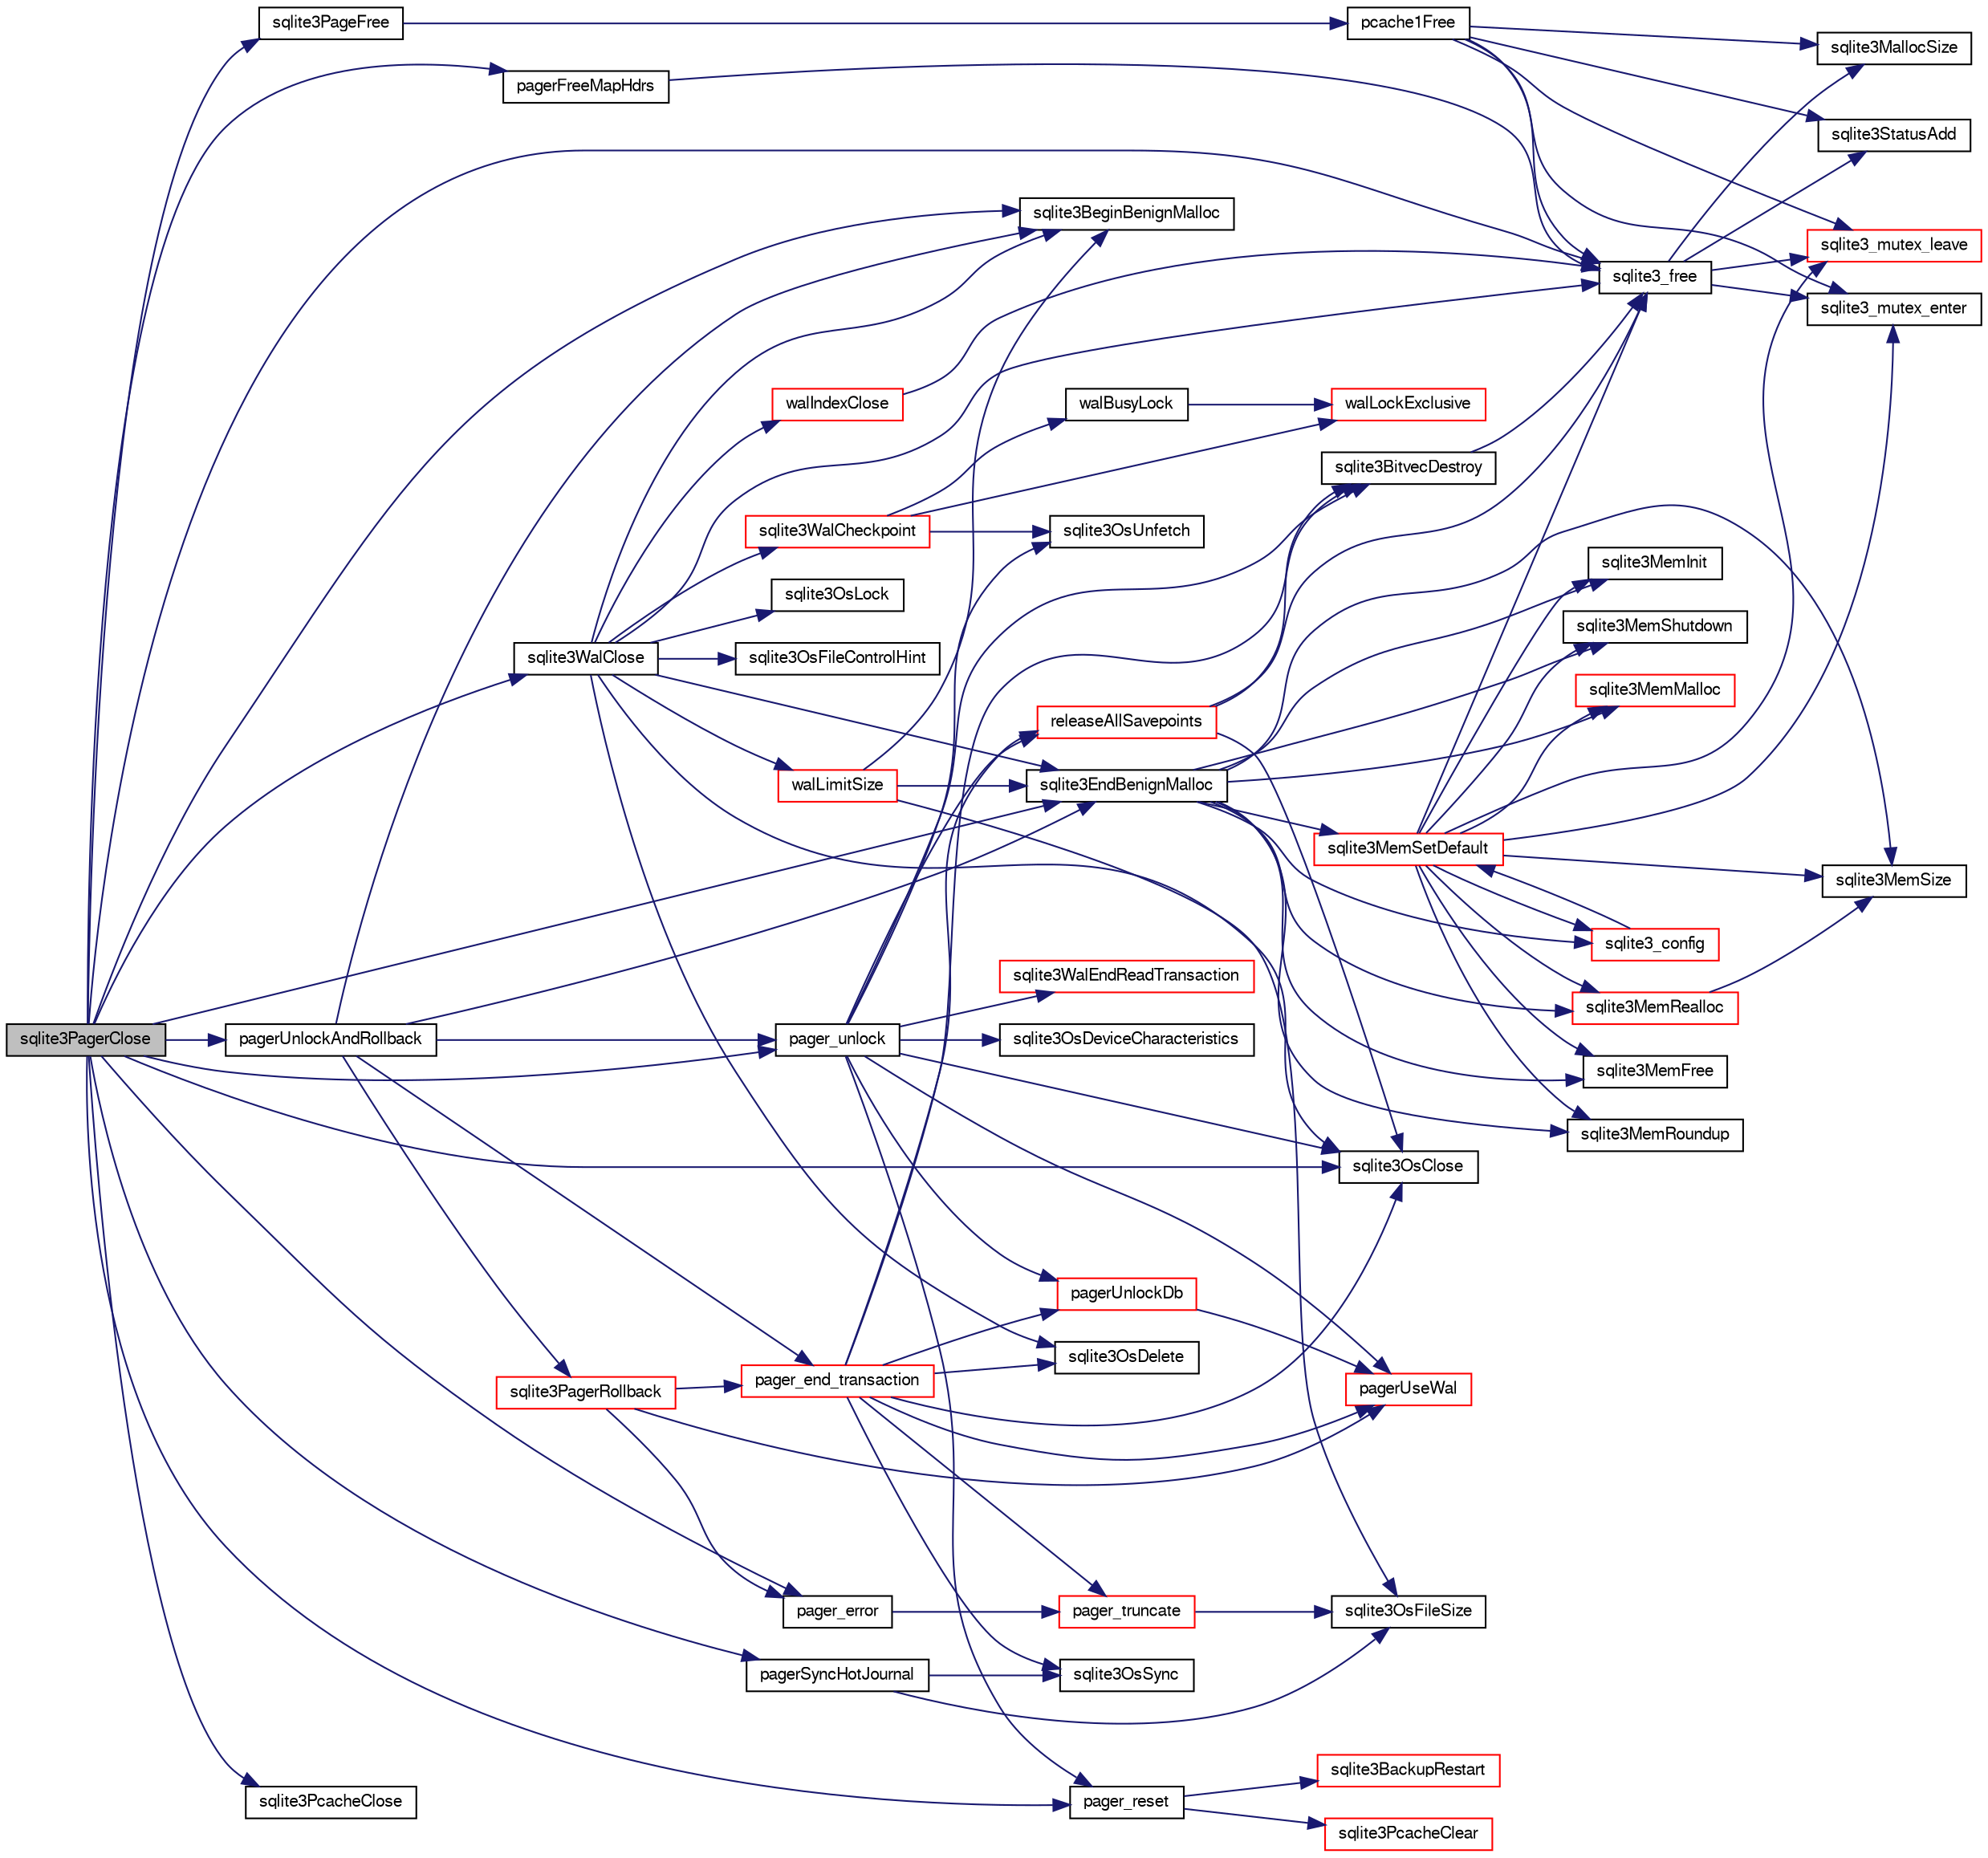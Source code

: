 digraph "sqlite3PagerClose"
{
  edge [fontname="FreeSans",fontsize="10",labelfontname="FreeSans",labelfontsize="10"];
  node [fontname="FreeSans",fontsize="10",shape=record];
  rankdir="LR";
  Node624568 [label="sqlite3PagerClose",height=0.2,width=0.4,color="black", fillcolor="grey75", style="filled", fontcolor="black"];
  Node624568 -> Node624569 [color="midnightblue",fontsize="10",style="solid",fontname="FreeSans"];
  Node624569 [label="sqlite3BeginBenignMalloc",height=0.2,width=0.4,color="black", fillcolor="white", style="filled",URL="$sqlite3_8c.html#a3344c0e2b1b6df701a1cb326602fac14"];
  Node624568 -> Node624570 [color="midnightblue",fontsize="10",style="solid",fontname="FreeSans"];
  Node624570 [label="pagerFreeMapHdrs",height=0.2,width=0.4,color="black", fillcolor="white", style="filled",URL="$sqlite3_8c.html#aaa468214b15aad3507d847390b935aeb"];
  Node624570 -> Node624571 [color="midnightblue",fontsize="10",style="solid",fontname="FreeSans"];
  Node624571 [label="sqlite3_free",height=0.2,width=0.4,color="black", fillcolor="white", style="filled",URL="$sqlite3_8c.html#a6552349e36a8a691af5487999ab09519"];
  Node624571 -> Node624572 [color="midnightblue",fontsize="10",style="solid",fontname="FreeSans"];
  Node624572 [label="sqlite3_mutex_enter",height=0.2,width=0.4,color="black", fillcolor="white", style="filled",URL="$sqlite3_8c.html#a1c12cde690bd89f104de5cbad12a6bf5"];
  Node624571 -> Node624573 [color="midnightblue",fontsize="10",style="solid",fontname="FreeSans"];
  Node624573 [label="sqlite3StatusAdd",height=0.2,width=0.4,color="black", fillcolor="white", style="filled",URL="$sqlite3_8c.html#afa029f93586aeab4cc85360905dae9cd"];
  Node624571 -> Node624574 [color="midnightblue",fontsize="10",style="solid",fontname="FreeSans"];
  Node624574 [label="sqlite3MallocSize",height=0.2,width=0.4,color="black", fillcolor="white", style="filled",URL="$sqlite3_8c.html#acf5d2a5f35270bafb050bd2def576955"];
  Node624571 -> Node624575 [color="midnightblue",fontsize="10",style="solid",fontname="FreeSans"];
  Node624575 [label="sqlite3_mutex_leave",height=0.2,width=0.4,color="red", fillcolor="white", style="filled",URL="$sqlite3_8c.html#a5838d235601dbd3c1fa993555c6bcc93"];
  Node624568 -> Node624578 [color="midnightblue",fontsize="10",style="solid",fontname="FreeSans"];
  Node624578 [label="sqlite3WalClose",height=0.2,width=0.4,color="black", fillcolor="white", style="filled",URL="$sqlite3_8c.html#abfd7d36ec6ea41ecb2717dd4c6b0571e"];
  Node624578 -> Node624579 [color="midnightblue",fontsize="10",style="solid",fontname="FreeSans"];
  Node624579 [label="sqlite3OsLock",height=0.2,width=0.4,color="black", fillcolor="white", style="filled",URL="$sqlite3_8c.html#ae224ca9067bc3e682180d0ecc1cd2206"];
  Node624578 -> Node624580 [color="midnightblue",fontsize="10",style="solid",fontname="FreeSans"];
  Node624580 [label="sqlite3WalCheckpoint",height=0.2,width=0.4,color="red", fillcolor="white", style="filled",URL="$sqlite3_8c.html#a58bec6523fa854142169cdff1fbb8e5f"];
  Node624580 -> Node624581 [color="midnightblue",fontsize="10",style="solid",fontname="FreeSans"];
  Node624581 [label="walLockExclusive",height=0.2,width=0.4,color="red", fillcolor="white", style="filled",URL="$sqlite3_8c.html#a4625e58ad3fd85c21cf16275c458f154"];
  Node624580 -> Node624583 [color="midnightblue",fontsize="10",style="solid",fontname="FreeSans"];
  Node624583 [label="walBusyLock",height=0.2,width=0.4,color="black", fillcolor="white", style="filled",URL="$sqlite3_8c.html#aa426009cc537920a139e31265c108e2a"];
  Node624583 -> Node624581 [color="midnightblue",fontsize="10",style="solid",fontname="FreeSans"];
  Node624580 -> Node624862 [color="midnightblue",fontsize="10",style="solid",fontname="FreeSans"];
  Node624862 [label="sqlite3OsUnfetch",height=0.2,width=0.4,color="black", fillcolor="white", style="filled",URL="$sqlite3_8c.html#abc0da72cb8b8989cf8708b572fe5fef4"];
  Node624578 -> Node624893 [color="midnightblue",fontsize="10",style="solid",fontname="FreeSans"];
  Node624893 [label="sqlite3OsFileControlHint",height=0.2,width=0.4,color="black", fillcolor="white", style="filled",URL="$sqlite3_8c.html#a63d0693fc056b088572daedace58e82f"];
  Node624578 -> Node624899 [color="midnightblue",fontsize="10",style="solid",fontname="FreeSans"];
  Node624899 [label="walLimitSize",height=0.2,width=0.4,color="red", fillcolor="white", style="filled",URL="$sqlite3_8c.html#a7d814227c8fb4a3441c42e9f2fdade3b"];
  Node624899 -> Node624569 [color="midnightblue",fontsize="10",style="solid",fontname="FreeSans"];
  Node624899 -> Node624871 [color="midnightblue",fontsize="10",style="solid",fontname="FreeSans"];
  Node624871 [label="sqlite3OsFileSize",height=0.2,width=0.4,color="black", fillcolor="white", style="filled",URL="$sqlite3_8c.html#a395914ef2826de6ed70e92b5d02887de"];
  Node624899 -> Node624691 [color="midnightblue",fontsize="10",style="solid",fontname="FreeSans"];
  Node624691 [label="sqlite3EndBenignMalloc",height=0.2,width=0.4,color="black", fillcolor="white", style="filled",URL="$sqlite3_8c.html#a4582127cc64d483dc66c7acf9d8d8fbb"];
  Node624691 -> Node624614 [color="midnightblue",fontsize="10",style="solid",fontname="FreeSans"];
  Node624614 [label="sqlite3MemMalloc",height=0.2,width=0.4,color="red", fillcolor="white", style="filled",URL="$sqlite3_8c.html#a53157f1a669f949332f44ca9f15c0a43"];
  Node624691 -> Node624671 [color="midnightblue",fontsize="10",style="solid",fontname="FreeSans"];
  Node624671 [label="sqlite3MemFree",height=0.2,width=0.4,color="black", fillcolor="white", style="filled",URL="$sqlite3_8c.html#a4198492989c7a427e3d704c06058850a"];
  Node624691 -> Node624672 [color="midnightblue",fontsize="10",style="solid",fontname="FreeSans"];
  Node624672 [label="sqlite3MemRealloc",height=0.2,width=0.4,color="red", fillcolor="white", style="filled",URL="$sqlite3_8c.html#addd043cc5742c3b0cf536763cd4e6948"];
  Node624672 -> Node624673 [color="midnightblue",fontsize="10",style="solid",fontname="FreeSans"];
  Node624673 [label="sqlite3MemSize",height=0.2,width=0.4,color="black", fillcolor="white", style="filled",URL="$sqlite3_8c.html#a564962938d56643e999de431c190f937"];
  Node624691 -> Node624673 [color="midnightblue",fontsize="10",style="solid",fontname="FreeSans"];
  Node624691 -> Node624674 [color="midnightblue",fontsize="10",style="solid",fontname="FreeSans"];
  Node624674 [label="sqlite3MemRoundup",height=0.2,width=0.4,color="black", fillcolor="white", style="filled",URL="$sqlite3_8c.html#ac9d66a2d2d224dfafcf6a49d48436ddc"];
  Node624691 -> Node624675 [color="midnightblue",fontsize="10",style="solid",fontname="FreeSans"];
  Node624675 [label="sqlite3MemInit",height=0.2,width=0.4,color="black", fillcolor="white", style="filled",URL="$sqlite3_8c.html#a1ec61c1becf036ba7fcb571ae51300af"];
  Node624691 -> Node624676 [color="midnightblue",fontsize="10",style="solid",fontname="FreeSans"];
  Node624676 [label="sqlite3MemShutdown",height=0.2,width=0.4,color="black", fillcolor="white", style="filled",URL="$sqlite3_8c.html#a934531b3f7c4743196f453ce6db028dc"];
  Node624691 -> Node624613 [color="midnightblue",fontsize="10",style="solid",fontname="FreeSans"];
  Node624613 [label="sqlite3MemSetDefault",height=0.2,width=0.4,color="red", fillcolor="white", style="filled",URL="$sqlite3_8c.html#a162fbfd727e92c5f8f72625b5ff62549"];
  Node624613 -> Node624614 [color="midnightblue",fontsize="10",style="solid",fontname="FreeSans"];
  Node624613 -> Node624671 [color="midnightblue",fontsize="10",style="solid",fontname="FreeSans"];
  Node624613 -> Node624672 [color="midnightblue",fontsize="10",style="solid",fontname="FreeSans"];
  Node624613 -> Node624673 [color="midnightblue",fontsize="10",style="solid",fontname="FreeSans"];
  Node624613 -> Node624674 [color="midnightblue",fontsize="10",style="solid",fontname="FreeSans"];
  Node624613 -> Node624675 [color="midnightblue",fontsize="10",style="solid",fontname="FreeSans"];
  Node624613 -> Node624676 [color="midnightblue",fontsize="10",style="solid",fontname="FreeSans"];
  Node624613 -> Node624677 [color="midnightblue",fontsize="10",style="solid",fontname="FreeSans"];
  Node624677 [label="sqlite3_config",height=0.2,width=0.4,color="red", fillcolor="white", style="filled",URL="$sqlite3_8c.html#a74ad420b6f26bc06a04ff6ecec8a8c91"];
  Node624677 -> Node624613 [color="midnightblue",fontsize="10",style="solid",fontname="FreeSans"];
  Node624613 -> Node624572 [color="midnightblue",fontsize="10",style="solid",fontname="FreeSans"];
  Node624613 -> Node624575 [color="midnightblue",fontsize="10",style="solid",fontname="FreeSans"];
  Node624613 -> Node624571 [color="midnightblue",fontsize="10",style="solid",fontname="FreeSans"];
  Node624691 -> Node624677 [color="midnightblue",fontsize="10",style="solid",fontname="FreeSans"];
  Node624578 -> Node624900 [color="midnightblue",fontsize="10",style="solid",fontname="FreeSans"];
  Node624900 [label="walIndexClose",height=0.2,width=0.4,color="red", fillcolor="white", style="filled",URL="$sqlite3_8c.html#ac00a5136f28676c83a9acc6839ee4bcb"];
  Node624900 -> Node624571 [color="midnightblue",fontsize="10",style="solid",fontname="FreeSans"];
  Node624578 -> Node624902 [color="midnightblue",fontsize="10",style="solid",fontname="FreeSans"];
  Node624902 [label="sqlite3OsClose",height=0.2,width=0.4,color="black", fillcolor="white", style="filled",URL="$sqlite3_8c.html#aa5f0aeb27273a57c0523deaf48997533"];
  Node624578 -> Node624569 [color="midnightblue",fontsize="10",style="solid",fontname="FreeSans"];
  Node624578 -> Node624903 [color="midnightblue",fontsize="10",style="solid",fontname="FreeSans"];
  Node624903 [label="sqlite3OsDelete",height=0.2,width=0.4,color="black", fillcolor="white", style="filled",URL="$sqlite3_8c.html#a576c2e542e46ddee19d10e75337039c0"];
  Node624578 -> Node624691 [color="midnightblue",fontsize="10",style="solid",fontname="FreeSans"];
  Node624578 -> Node624571 [color="midnightblue",fontsize="10",style="solid",fontname="FreeSans"];
  Node624568 -> Node624904 [color="midnightblue",fontsize="10",style="solid",fontname="FreeSans"];
  Node624904 [label="pager_reset",height=0.2,width=0.4,color="black", fillcolor="white", style="filled",URL="$sqlite3_8c.html#a80434ecc2e0b58eea05c79b1690be582"];
  Node624904 -> Node624905 [color="midnightblue",fontsize="10",style="solid",fontname="FreeSans"];
  Node624905 [label="sqlite3BackupRestart",height=0.2,width=0.4,color="red", fillcolor="white", style="filled",URL="$sqlite3_8c.html#a51c915452a70527bce99483f8eac02b8"];
  Node624904 -> Node624906 [color="midnightblue",fontsize="10",style="solid",fontname="FreeSans"];
  Node624906 [label="sqlite3PcacheClear",height=0.2,width=0.4,color="red", fillcolor="white", style="filled",URL="$sqlite3_8c.html#ae4bcea77d6c756c9ad6ef25739172928"];
  Node624568 -> Node624911 [color="midnightblue",fontsize="10",style="solid",fontname="FreeSans"];
  Node624911 [label="pager_unlock",height=0.2,width=0.4,color="black", fillcolor="white", style="filled",URL="$sqlite3_8c.html#a5b54bd09bd76fa68eb6310fbf9bbaf20"];
  Node624911 -> Node624912 [color="midnightblue",fontsize="10",style="solid",fontname="FreeSans"];
  Node624912 [label="sqlite3BitvecDestroy",height=0.2,width=0.4,color="black", fillcolor="white", style="filled",URL="$sqlite3_8c.html#ab732400d8022b48df1b7b3ee41be045d"];
  Node624912 -> Node624571 [color="midnightblue",fontsize="10",style="solid",fontname="FreeSans"];
  Node624911 -> Node624913 [color="midnightblue",fontsize="10",style="solid",fontname="FreeSans"];
  Node624913 [label="releaseAllSavepoints",height=0.2,width=0.4,color="red", fillcolor="white", style="filled",URL="$sqlite3_8c.html#ac0ec06e81b223a42295bd1a0182b1609"];
  Node624913 -> Node624912 [color="midnightblue",fontsize="10",style="solid",fontname="FreeSans"];
  Node624913 -> Node624902 [color="midnightblue",fontsize="10",style="solid",fontname="FreeSans"];
  Node624913 -> Node624571 [color="midnightblue",fontsize="10",style="solid",fontname="FreeSans"];
  Node624911 -> Node624915 [color="midnightblue",fontsize="10",style="solid",fontname="FreeSans"];
  Node624915 [label="pagerUseWal",height=0.2,width=0.4,color="red", fillcolor="white", style="filled",URL="$sqlite3_8c.html#a31def80bfe1de9284d635ba190a5eb68"];
  Node624911 -> Node624917 [color="midnightblue",fontsize="10",style="solid",fontname="FreeSans"];
  Node624917 [label="sqlite3WalEndReadTransaction",height=0.2,width=0.4,color="red", fillcolor="white", style="filled",URL="$sqlite3_8c.html#a2d0ec4393370b11b4db7d9836d38eb40"];
  Node624911 -> Node624918 [color="midnightblue",fontsize="10",style="solid",fontname="FreeSans"];
  Node624918 [label="sqlite3OsDeviceCharacteristics",height=0.2,width=0.4,color="black", fillcolor="white", style="filled",URL="$sqlite3_8c.html#a251e030ce1bd2e552bc2dd66b1ac36d0"];
  Node624911 -> Node624902 [color="midnightblue",fontsize="10",style="solid",fontname="FreeSans"];
  Node624911 -> Node624919 [color="midnightblue",fontsize="10",style="solid",fontname="FreeSans"];
  Node624919 [label="pagerUnlockDb",height=0.2,width=0.4,color="red", fillcolor="white", style="filled",URL="$sqlite3_8c.html#a8ac54f19421c76b5045a40b42d282c32"];
  Node624919 -> Node624915 [color="midnightblue",fontsize="10",style="solid",fontname="FreeSans"];
  Node624911 -> Node624904 [color="midnightblue",fontsize="10",style="solid",fontname="FreeSans"];
  Node624911 -> Node624862 [color="midnightblue",fontsize="10",style="solid",fontname="FreeSans"];
  Node624568 -> Node624921 [color="midnightblue",fontsize="10",style="solid",fontname="FreeSans"];
  Node624921 [label="pager_error",height=0.2,width=0.4,color="black", fillcolor="white", style="filled",URL="$sqlite3_8c.html#ac15e13c61047b37098e21115614ddd22"];
  Node624921 -> Node624922 [color="midnightblue",fontsize="10",style="solid",fontname="FreeSans"];
  Node624922 [label="pager_truncate",height=0.2,width=0.4,color="red", fillcolor="white", style="filled",URL="$sqlite3_8c.html#aa0700caa408442673a3ede3bb04b1f0b"];
  Node624922 -> Node624871 [color="midnightblue",fontsize="10",style="solid",fontname="FreeSans"];
  Node624568 -> Node624923 [color="midnightblue",fontsize="10",style="solid",fontname="FreeSans"];
  Node624923 [label="pagerSyncHotJournal",height=0.2,width=0.4,color="black", fillcolor="white", style="filled",URL="$sqlite3_8c.html#a2cdd04fa2ecbee5b6ebb62403bc81cee"];
  Node624923 -> Node624892 [color="midnightblue",fontsize="10",style="solid",fontname="FreeSans"];
  Node624892 [label="sqlite3OsSync",height=0.2,width=0.4,color="black", fillcolor="white", style="filled",URL="$sqlite3_8c.html#a3f01629ca3b49854944cecdd14dc3358"];
  Node624923 -> Node624871 [color="midnightblue",fontsize="10",style="solid",fontname="FreeSans"];
  Node624568 -> Node624924 [color="midnightblue",fontsize="10",style="solid",fontname="FreeSans"];
  Node624924 [label="pagerUnlockAndRollback",height=0.2,width=0.4,color="black", fillcolor="white", style="filled",URL="$sqlite3_8c.html#a02d96b7bf62c3b13ba905d168914518c"];
  Node624924 -> Node624569 [color="midnightblue",fontsize="10",style="solid",fontname="FreeSans"];
  Node624924 -> Node624925 [color="midnightblue",fontsize="10",style="solid",fontname="FreeSans"];
  Node624925 [label="sqlite3PagerRollback",height=0.2,width=0.4,color="red", fillcolor="white", style="filled",URL="$sqlite3_8c.html#afdd2ecbb97b7a716892ff6bd10c7dfd0"];
  Node624925 -> Node624915 [color="midnightblue",fontsize="10",style="solid",fontname="FreeSans"];
  Node624925 -> Node625002 [color="midnightblue",fontsize="10",style="solid",fontname="FreeSans"];
  Node625002 [label="pager_end_transaction",height=0.2,width=0.4,color="red", fillcolor="white", style="filled",URL="$sqlite3_8c.html#a0814e2cfab386b1e3ba74528870339fe"];
  Node625002 -> Node624913 [color="midnightblue",fontsize="10",style="solid",fontname="FreeSans"];
  Node625002 -> Node624915 [color="midnightblue",fontsize="10",style="solid",fontname="FreeSans"];
  Node625002 -> Node624902 [color="midnightblue",fontsize="10",style="solid",fontname="FreeSans"];
  Node625002 -> Node624892 [color="midnightblue",fontsize="10",style="solid",fontname="FreeSans"];
  Node625002 -> Node624903 [color="midnightblue",fontsize="10",style="solid",fontname="FreeSans"];
  Node625002 -> Node624912 [color="midnightblue",fontsize="10",style="solid",fontname="FreeSans"];
  Node625002 -> Node624922 [color="midnightblue",fontsize="10",style="solid",fontname="FreeSans"];
  Node625002 -> Node624919 [color="midnightblue",fontsize="10",style="solid",fontname="FreeSans"];
  Node624925 -> Node624921 [color="midnightblue",fontsize="10",style="solid",fontname="FreeSans"];
  Node624924 -> Node624691 [color="midnightblue",fontsize="10",style="solid",fontname="FreeSans"];
  Node624924 -> Node625002 [color="midnightblue",fontsize="10",style="solid",fontname="FreeSans"];
  Node624924 -> Node624911 [color="midnightblue",fontsize="10",style="solid",fontname="FreeSans"];
  Node624568 -> Node624691 [color="midnightblue",fontsize="10",style="solid",fontname="FreeSans"];
  Node624568 -> Node624902 [color="midnightblue",fontsize="10",style="solid",fontname="FreeSans"];
  Node624568 -> Node624970 [color="midnightblue",fontsize="10",style="solid",fontname="FreeSans"];
  Node624970 [label="sqlite3PageFree",height=0.2,width=0.4,color="black", fillcolor="white", style="filled",URL="$sqlite3_8c.html#a7c85b1d9d633386e0ecb5d56594fe03f"];
  Node624970 -> Node624686 [color="midnightblue",fontsize="10",style="solid",fontname="FreeSans"];
  Node624686 [label="pcache1Free",height=0.2,width=0.4,color="black", fillcolor="white", style="filled",URL="$sqlite3_8c.html#a283e764f60afec3ed4995402b6604ceb"];
  Node624686 -> Node624572 [color="midnightblue",fontsize="10",style="solid",fontname="FreeSans"];
  Node624686 -> Node624573 [color="midnightblue",fontsize="10",style="solid",fontname="FreeSans"];
  Node624686 -> Node624575 [color="midnightblue",fontsize="10",style="solid",fontname="FreeSans"];
  Node624686 -> Node624574 [color="midnightblue",fontsize="10",style="solid",fontname="FreeSans"];
  Node624686 -> Node624571 [color="midnightblue",fontsize="10",style="solid",fontname="FreeSans"];
  Node624568 -> Node625014 [color="midnightblue",fontsize="10",style="solid",fontname="FreeSans"];
  Node625014 [label="sqlite3PcacheClose",height=0.2,width=0.4,color="black", fillcolor="white", style="filled",URL="$sqlite3_8c.html#ace10c87a0d89eb20a5acddf2f7d6c230"];
  Node624568 -> Node624571 [color="midnightblue",fontsize="10",style="solid",fontname="FreeSans"];
}
